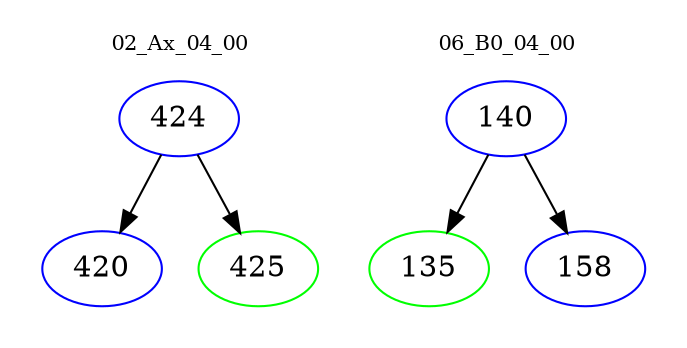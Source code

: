 digraph{
subgraph cluster_0 {
color = white
label = "02_Ax_04_00";
fontsize=10;
T0_424 [label="424", color="blue"]
T0_424 -> T0_420 [color="black"]
T0_420 [label="420", color="blue"]
T0_424 -> T0_425 [color="black"]
T0_425 [label="425", color="green"]
}
subgraph cluster_1 {
color = white
label = "06_B0_04_00";
fontsize=10;
T1_140 [label="140", color="blue"]
T1_140 -> T1_135 [color="black"]
T1_135 [label="135", color="green"]
T1_140 -> T1_158 [color="black"]
T1_158 [label="158", color="blue"]
}
}
